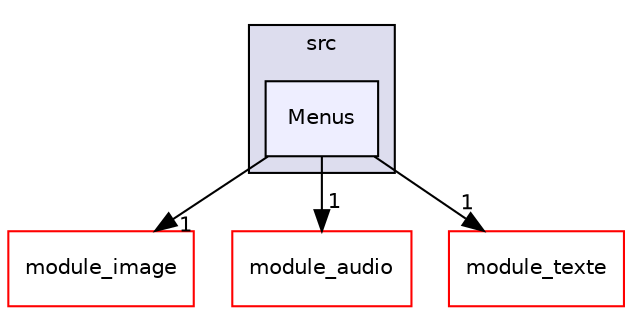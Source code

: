digraph "D:/Documents/UPSSITECH/Projet FR/pfr/src/Menus" {
  compound=true
  node [ fontsize="10", fontname="Helvetica"];
  edge [ labelfontsize="10", labelfontname="Helvetica"];
  subgraph clusterdir_a1bab6b81cec34f1a83e9a5d25da3575 {
    graph [ bgcolor="#ddddee", pencolor="black", label="src" fontname="Helvetica", fontsize="10", URL="dir_a1bab6b81cec34f1a83e9a5d25da3575.html"]
  dir_34b8aa749e67a937c568c62440846086 [shape=box, label="Menus", style="filled", fillcolor="#eeeeff", pencolor="black", URL="dir_34b8aa749e67a937c568c62440846086.html"];
  }
  dir_9b407c17dff3423d5a605f3f2082ca61 [shape=box label="module_image" fillcolor="white" style="filled" color="red" URL="dir_9b407c17dff3423d5a605f3f2082ca61.html"];
  dir_1a037985e4fb9b39bd8dc826f822f58c [shape=box label="module_audio" fillcolor="white" style="filled" color="red" URL="dir_1a037985e4fb9b39bd8dc826f822f58c.html"];
  dir_b301a089cf4c1b8d89658403fdafec8e [shape=box label="module_texte" fillcolor="white" style="filled" color="red" URL="dir_b301a089cf4c1b8d89658403fdafec8e.html"];
  dir_34b8aa749e67a937c568c62440846086->dir_9b407c17dff3423d5a605f3f2082ca61 [headlabel="1", labeldistance=1.5 headhref="dir_000005_000008.html"];
  dir_34b8aa749e67a937c568c62440846086->dir_1a037985e4fb9b39bd8dc826f822f58c [headlabel="1", labeldistance=1.5 headhref="dir_000005_000007.html"];
  dir_34b8aa749e67a937c568c62440846086->dir_b301a089cf4c1b8d89658403fdafec8e [headlabel="1", labeldistance=1.5 headhref="dir_000005_000006.html"];
}
